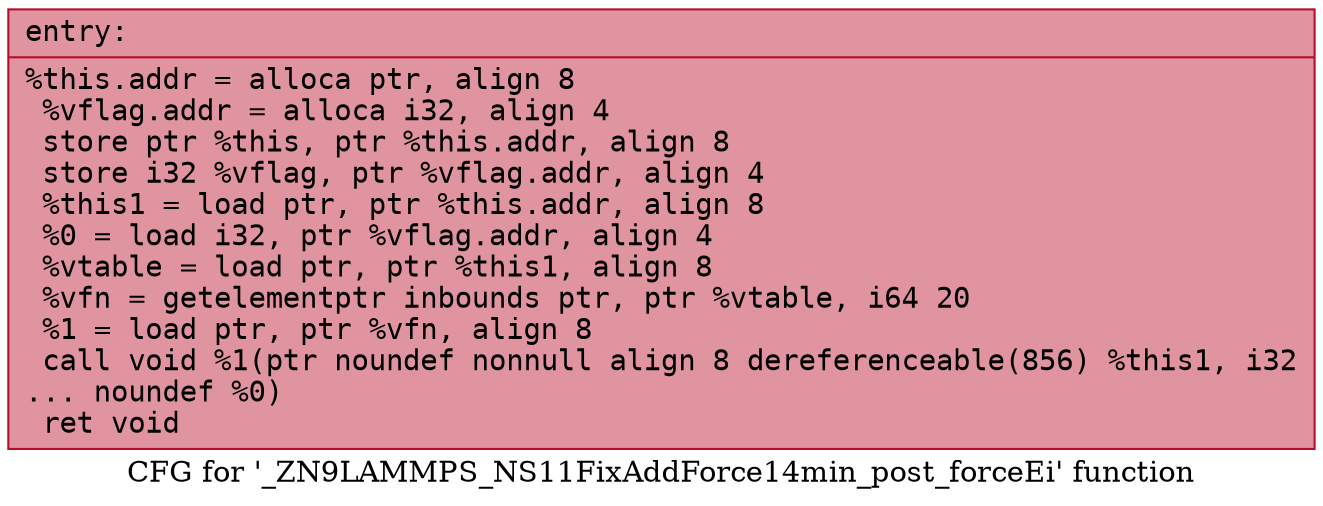 digraph "CFG for '_ZN9LAMMPS_NS11FixAddForce14min_post_forceEi' function" {
	label="CFG for '_ZN9LAMMPS_NS11FixAddForce14min_post_forceEi' function";

	Node0x555b21a71450 [shape=record,color="#b70d28ff", style=filled, fillcolor="#b70d2870" fontname="Courier",label="{entry:\l|  %this.addr = alloca ptr, align 8\l  %vflag.addr = alloca i32, align 4\l  store ptr %this, ptr %this.addr, align 8\l  store i32 %vflag, ptr %vflag.addr, align 4\l  %this1 = load ptr, ptr %this.addr, align 8\l  %0 = load i32, ptr %vflag.addr, align 4\l  %vtable = load ptr, ptr %this1, align 8\l  %vfn = getelementptr inbounds ptr, ptr %vtable, i64 20\l  %1 = load ptr, ptr %vfn, align 8\l  call void %1(ptr noundef nonnull align 8 dereferenceable(856) %this1, i32\l... noundef %0)\l  ret void\l}"];
}
